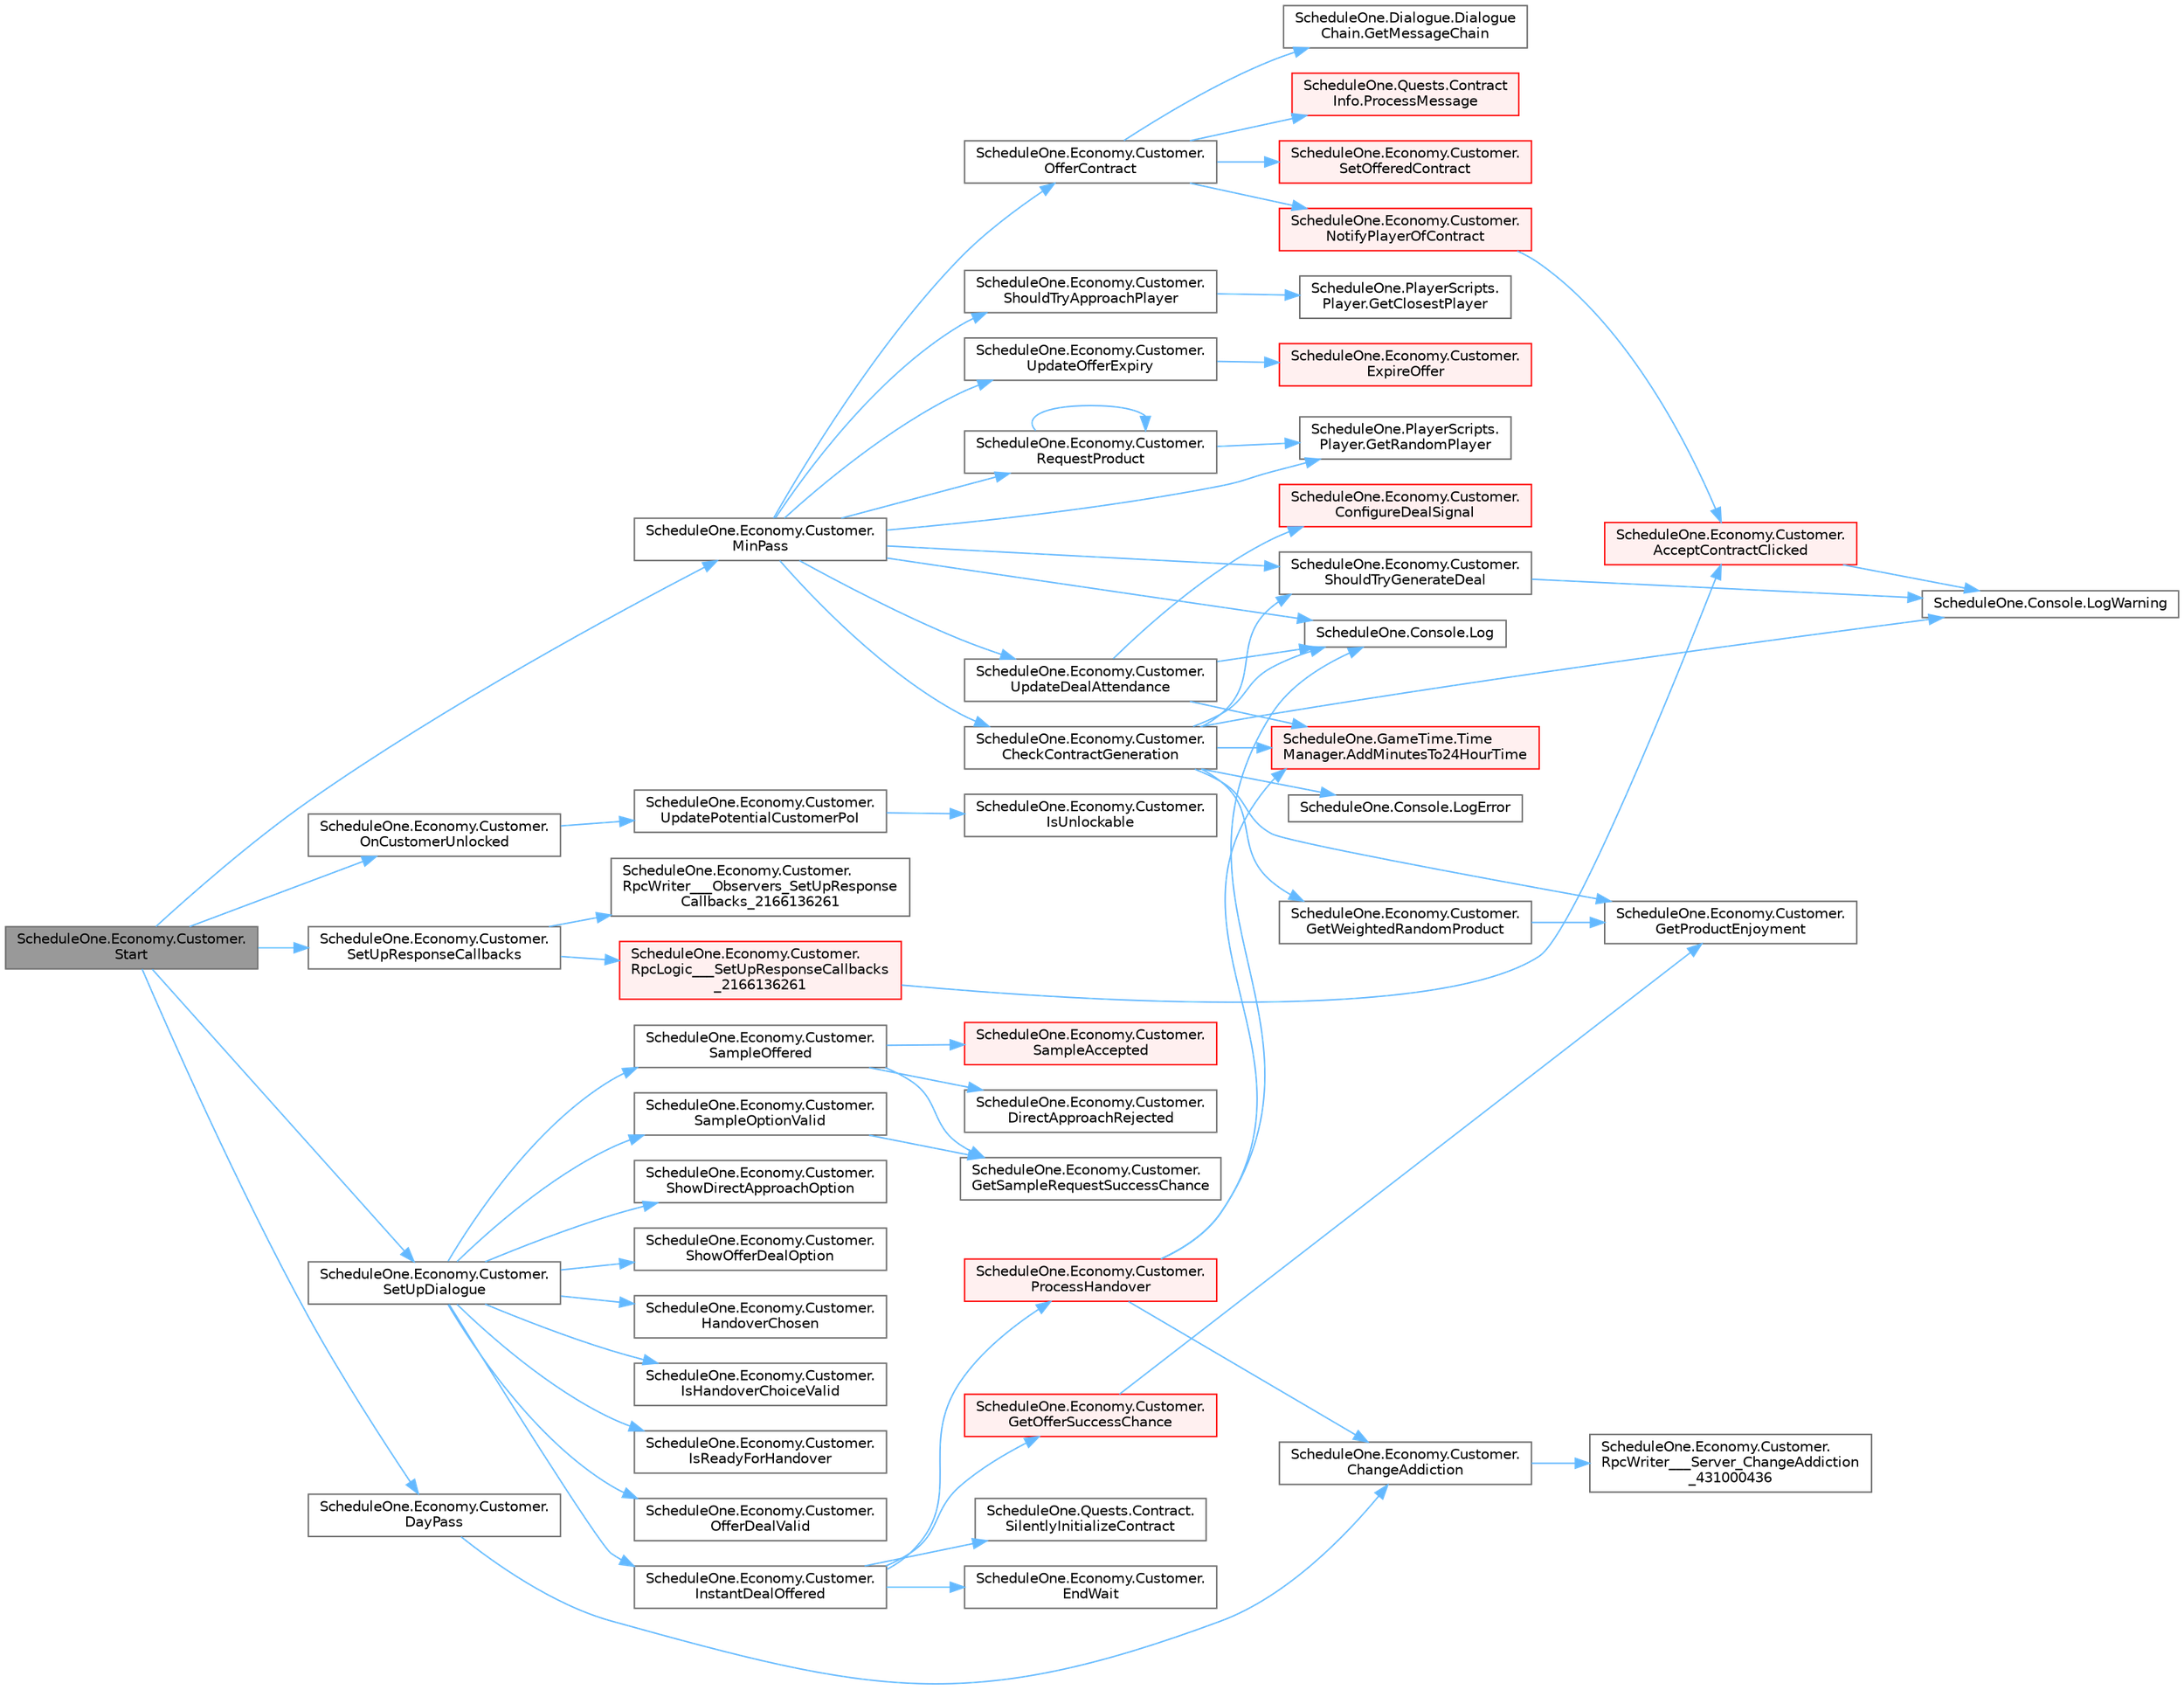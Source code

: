 digraph "ScheduleOne.Economy.Customer.Start"
{
 // LATEX_PDF_SIZE
  bgcolor="transparent";
  edge [fontname=Helvetica,fontsize=10,labelfontname=Helvetica,labelfontsize=10];
  node [fontname=Helvetica,fontsize=10,shape=box,height=0.2,width=0.4];
  rankdir="LR";
  Node1 [id="Node000001",label="ScheduleOne.Economy.Customer.\lStart",height=0.2,width=0.4,color="gray40", fillcolor="grey60", style="filled", fontcolor="black",tooltip=" "];
  Node1 -> Node2 [id="edge1_Node000001_Node000002",color="steelblue1",style="solid",tooltip=" "];
  Node2 [id="Node000002",label="ScheduleOne.Economy.Customer.\lDayPass",height=0.2,width=0.4,color="grey40", fillcolor="white", style="filled",URL="$class_schedule_one_1_1_economy_1_1_customer.html#adead0d0682079c4305ed25bfa7903d11",tooltip=" "];
  Node2 -> Node3 [id="edge2_Node000002_Node000003",color="steelblue1",style="solid",tooltip=" "];
  Node3 [id="Node000003",label="ScheduleOne.Economy.Customer.\lChangeAddiction",height=0.2,width=0.4,color="grey40", fillcolor="white", style="filled",URL="$class_schedule_one_1_1_economy_1_1_customer.html#aa10ee4d1b7f2e0bf4ffa20aa04e556d6",tooltip=" "];
  Node3 -> Node4 [id="edge3_Node000003_Node000004",color="steelblue1",style="solid",tooltip=" "];
  Node4 [id="Node000004",label="ScheduleOne.Economy.Customer.\lRpcWriter___Server_ChangeAddiction\l_431000436",height=0.2,width=0.4,color="grey40", fillcolor="white", style="filled",URL="$class_schedule_one_1_1_economy_1_1_customer.html#a5b1bb5a9af2162089aafba82d4afeb62",tooltip=" "];
  Node1 -> Node5 [id="edge4_Node000001_Node000005",color="steelblue1",style="solid",tooltip=" "];
  Node5 [id="Node000005",label="ScheduleOne.Economy.Customer.\lMinPass",height=0.2,width=0.4,color="grey40", fillcolor="white", style="filled",URL="$class_schedule_one_1_1_economy_1_1_customer.html#ae5517957704ba518fb11cbb3319b3742",tooltip=" "];
  Node5 -> Node6 [id="edge5_Node000005_Node000006",color="steelblue1",style="solid",tooltip=" "];
  Node6 [id="Node000006",label="ScheduleOne.Economy.Customer.\lCheckContractGeneration",height=0.2,width=0.4,color="grey40", fillcolor="white", style="filled",URL="$class_schedule_one_1_1_economy_1_1_customer.html#afb6391d9a7b05bcc9edb593ab6577011",tooltip=" "];
  Node6 -> Node7 [id="edge6_Node000006_Node000007",color="steelblue1",style="solid",tooltip=" "];
  Node7 [id="Node000007",label="ScheduleOne.GameTime.Time\lManager.AddMinutesTo24HourTime",height=0.2,width=0.4,color="red", fillcolor="#FFF0F0", style="filled",URL="$class_schedule_one_1_1_game_time_1_1_time_manager.html#adde91e40d9db73f6d0f28273bbdc8da3",tooltip=" "];
  Node6 -> Node10 [id="edge7_Node000006_Node000010",color="steelblue1",style="solid",tooltip=" "];
  Node10 [id="Node000010",label="ScheduleOne.Economy.Customer.\lGetProductEnjoyment",height=0.2,width=0.4,color="grey40", fillcolor="white", style="filled",URL="$class_schedule_one_1_1_economy_1_1_customer.html#a7223643caaedd3d87ca93002dec035ed",tooltip=" "];
  Node6 -> Node11 [id="edge8_Node000006_Node000011",color="steelblue1",style="solid",tooltip=" "];
  Node11 [id="Node000011",label="ScheduleOne.Economy.Customer.\lGetWeightedRandomProduct",height=0.2,width=0.4,color="grey40", fillcolor="white", style="filled",URL="$class_schedule_one_1_1_economy_1_1_customer.html#ac7f7a7d2b10ee44af949e807efcfd40d",tooltip=" "];
  Node11 -> Node10 [id="edge9_Node000011_Node000010",color="steelblue1",style="solid",tooltip=" "];
  Node6 -> Node12 [id="edge10_Node000006_Node000012",color="steelblue1",style="solid",tooltip=" "];
  Node12 [id="Node000012",label="ScheduleOne.Console.Log",height=0.2,width=0.4,color="grey40", fillcolor="white", style="filled",URL="$class_schedule_one_1_1_console.html#afb218907244d12f7d08b1c1831fa1f8c",tooltip=" "];
  Node6 -> Node13 [id="edge11_Node000006_Node000013",color="steelblue1",style="solid",tooltip=" "];
  Node13 [id="Node000013",label="ScheduleOne.Console.LogError",height=0.2,width=0.4,color="grey40", fillcolor="white", style="filled",URL="$class_schedule_one_1_1_console.html#af815c154f3082a5bf25f62c7cc93fad2",tooltip=" "];
  Node6 -> Node14 [id="edge12_Node000006_Node000014",color="steelblue1",style="solid",tooltip=" "];
  Node14 [id="Node000014",label="ScheduleOne.Console.LogWarning",height=0.2,width=0.4,color="grey40", fillcolor="white", style="filled",URL="$class_schedule_one_1_1_console.html#a4af4a471d16b1029b44a8121bf41d45c",tooltip=" "];
  Node6 -> Node15 [id="edge13_Node000006_Node000015",color="steelblue1",style="solid",tooltip=" "];
  Node15 [id="Node000015",label="ScheduleOne.Economy.Customer.\lShouldTryGenerateDeal",height=0.2,width=0.4,color="grey40", fillcolor="white", style="filled",URL="$class_schedule_one_1_1_economy_1_1_customer.html#af764021f281b462c53be381e4cf04110",tooltip=" "];
  Node15 -> Node14 [id="edge14_Node000015_Node000014",color="steelblue1",style="solid",tooltip=" "];
  Node5 -> Node16 [id="edge15_Node000005_Node000016",color="steelblue1",style="solid",tooltip=" "];
  Node16 [id="Node000016",label="ScheduleOne.PlayerScripts.\lPlayer.GetRandomPlayer",height=0.2,width=0.4,color="grey40", fillcolor="white", style="filled",URL="$class_schedule_one_1_1_player_scripts_1_1_player.html#ae00e1a25c2de253e2420bb35dfcdfcb7",tooltip=" "];
  Node5 -> Node12 [id="edge16_Node000005_Node000012",color="steelblue1",style="solid",tooltip=" "];
  Node5 -> Node17 [id="edge17_Node000005_Node000017",color="steelblue1",style="solid",tooltip=" "];
  Node17 [id="Node000017",label="ScheduleOne.Economy.Customer.\lOfferContract",height=0.2,width=0.4,color="grey40", fillcolor="white", style="filled",URL="$class_schedule_one_1_1_economy_1_1_customer.html#aa246ccd0bb3d3dc4c82a415391ed28a0",tooltip=" "];
  Node17 -> Node18 [id="edge18_Node000017_Node000018",color="steelblue1",style="solid",tooltip=" "];
  Node18 [id="Node000018",label="ScheduleOne.Dialogue.Dialogue\lChain.GetMessageChain",height=0.2,width=0.4,color="grey40", fillcolor="white", style="filled",URL="$class_schedule_one_1_1_dialogue_1_1_dialogue_chain.html#a8b3d9d48cb6e5899f29ab632b3764ec6",tooltip=" "];
  Node17 -> Node19 [id="edge19_Node000017_Node000019",color="steelblue1",style="solid",tooltip=" "];
  Node19 [id="Node000019",label="ScheduleOne.Economy.Customer.\lNotifyPlayerOfContract",height=0.2,width=0.4,color="red", fillcolor="#FFF0F0", style="filled",URL="$class_schedule_one_1_1_economy_1_1_customer.html#ade2767af9b1c68516351cd42a859ca6c",tooltip=" "];
  Node19 -> Node20 [id="edge20_Node000019_Node000020",color="steelblue1",style="solid",tooltip=" "];
  Node20 [id="Node000020",label="ScheduleOne.Economy.Customer.\lAcceptContractClicked",height=0.2,width=0.4,color="red", fillcolor="#FFF0F0", style="filled",URL="$class_schedule_one_1_1_economy_1_1_customer.html#a9f2e482653e40be7ee9ffe887e5d797c",tooltip=" "];
  Node20 -> Node14 [id="edge21_Node000020_Node000014",color="steelblue1",style="solid",tooltip=" "];
  Node17 -> Node38 [id="edge22_Node000017_Node000038",color="steelblue1",style="solid",tooltip=" "];
  Node38 [id="Node000038",label="ScheduleOne.Quests.Contract\lInfo.ProcessMessage",height=0.2,width=0.4,color="red", fillcolor="#FFF0F0", style="filled",URL="$class_schedule_one_1_1_quests_1_1_contract_info.html#ac868601d61456b8a21ce71f8943195b8",tooltip=" "];
  Node17 -> Node40 [id="edge23_Node000017_Node000040",color="steelblue1",style="solid",tooltip=" "];
  Node40 [id="Node000040",label="ScheduleOne.Economy.Customer.\lSetOfferedContract",height=0.2,width=0.4,color="red", fillcolor="#FFF0F0", style="filled",URL="$class_schedule_one_1_1_economy_1_1_customer.html#a74192d1fa81c5e52ea0034f2d8db084b",tooltip=" "];
  Node5 -> Node42 [id="edge24_Node000005_Node000042",color="steelblue1",style="solid",tooltip=" "];
  Node42 [id="Node000042",label="ScheduleOne.Economy.Customer.\lRequestProduct",height=0.2,width=0.4,color="grey40", fillcolor="white", style="filled",URL="$class_schedule_one_1_1_economy_1_1_customer.html#aa9b057bfad5c3d56b7f6779592c061bb",tooltip=" "];
  Node42 -> Node16 [id="edge25_Node000042_Node000016",color="steelblue1",style="solid",tooltip=" "];
  Node42 -> Node42 [id="edge26_Node000042_Node000042",color="steelblue1",style="solid",tooltip=" "];
  Node5 -> Node43 [id="edge27_Node000005_Node000043",color="steelblue1",style="solid",tooltip=" "];
  Node43 [id="Node000043",label="ScheduleOne.Economy.Customer.\lShouldTryApproachPlayer",height=0.2,width=0.4,color="grey40", fillcolor="white", style="filled",URL="$class_schedule_one_1_1_economy_1_1_customer.html#ac417e56e417653a0880b5ad852cae6ee",tooltip=" "];
  Node43 -> Node44 [id="edge28_Node000043_Node000044",color="steelblue1",style="solid",tooltip=" "];
  Node44 [id="Node000044",label="ScheduleOne.PlayerScripts.\lPlayer.GetClosestPlayer",height=0.2,width=0.4,color="grey40", fillcolor="white", style="filled",URL="$class_schedule_one_1_1_player_scripts_1_1_player.html#a2ac19b27fc5b9cd00a414360b283a472",tooltip=" "];
  Node5 -> Node15 [id="edge29_Node000005_Node000015",color="steelblue1",style="solid",tooltip=" "];
  Node5 -> Node45 [id="edge30_Node000005_Node000045",color="steelblue1",style="solid",tooltip=" "];
  Node45 [id="Node000045",label="ScheduleOne.Economy.Customer.\lUpdateDealAttendance",height=0.2,width=0.4,color="grey40", fillcolor="white", style="filled",URL="$class_schedule_one_1_1_economy_1_1_customer.html#aac9f092dc33b6024e0284949d1bdd3b8",tooltip=" "];
  Node45 -> Node7 [id="edge31_Node000045_Node000007",color="steelblue1",style="solid",tooltip=" "];
  Node45 -> Node46 [id="edge32_Node000045_Node000046",color="steelblue1",style="solid",tooltip=" "];
  Node46 [id="Node000046",label="ScheduleOne.Economy.Customer.\lConfigureDealSignal",height=0.2,width=0.4,color="red", fillcolor="#FFF0F0", style="filled",URL="$class_schedule_one_1_1_economy_1_1_customer.html#a508eb09504e1ccc130210c4572a1d5c7",tooltip=" "];
  Node45 -> Node12 [id="edge33_Node000045_Node000012",color="steelblue1",style="solid",tooltip=" "];
  Node5 -> Node50 [id="edge34_Node000005_Node000050",color="steelblue1",style="solid",tooltip=" "];
  Node50 [id="Node000050",label="ScheduleOne.Economy.Customer.\lUpdateOfferExpiry",height=0.2,width=0.4,color="grey40", fillcolor="white", style="filled",URL="$class_schedule_one_1_1_economy_1_1_customer.html#a5c2b6619010f75c5648fb8839e099c3b",tooltip=" "];
  Node50 -> Node51 [id="edge35_Node000050_Node000051",color="steelblue1",style="solid",tooltip=" "];
  Node51 [id="Node000051",label="ScheduleOne.Economy.Customer.\lExpireOffer",height=0.2,width=0.4,color="red", fillcolor="#FFF0F0", style="filled",URL="$class_schedule_one_1_1_economy_1_1_customer.html#a2e4c1e2d049b35cd4cab6cd56c202474",tooltip=" "];
  Node1 -> Node54 [id="edge36_Node000001_Node000054",color="steelblue1",style="solid",tooltip=" "];
  Node54 [id="Node000054",label="ScheduleOne.Economy.Customer.\lOnCustomerUnlocked",height=0.2,width=0.4,color="grey40", fillcolor="white", style="filled",URL="$class_schedule_one_1_1_economy_1_1_customer.html#a71cc06de2d63446942e2918721d290e1",tooltip=" "];
  Node54 -> Node55 [id="edge37_Node000054_Node000055",color="steelblue1",style="solid",tooltip=" "];
  Node55 [id="Node000055",label="ScheduleOne.Economy.Customer.\lUpdatePotentialCustomerPoI",height=0.2,width=0.4,color="grey40", fillcolor="white", style="filled",URL="$class_schedule_one_1_1_economy_1_1_customer.html#a31ab9e51394ba5302f86f6346eb52a64",tooltip=" "];
  Node55 -> Node56 [id="edge38_Node000055_Node000056",color="steelblue1",style="solid",tooltip=" "];
  Node56 [id="Node000056",label="ScheduleOne.Economy.Customer.\lIsUnlockable",height=0.2,width=0.4,color="grey40", fillcolor="white", style="filled",URL="$class_schedule_one_1_1_economy_1_1_customer.html#a33ad20f84b83eea9d13b3b9f95703b4c",tooltip=" "];
  Node1 -> Node57 [id="edge39_Node000001_Node000057",color="steelblue1",style="solid",tooltip=" "];
  Node57 [id="Node000057",label="ScheduleOne.Economy.Customer.\lSetUpDialogue",height=0.2,width=0.4,color="grey40", fillcolor="white", style="filled",URL="$class_schedule_one_1_1_economy_1_1_customer.html#afd1675dd2c7421619b6724648308839d",tooltip=" "];
  Node57 -> Node58 [id="edge40_Node000057_Node000058",color="steelblue1",style="solid",tooltip=" "];
  Node58 [id="Node000058",label="ScheduleOne.Economy.Customer.\lHandoverChosen",height=0.2,width=0.4,color="grey40", fillcolor="white", style="filled",URL="$class_schedule_one_1_1_economy_1_1_customer.html#a7c5e90e1ec7c4aa4939c5181feed888c",tooltip=" "];
  Node57 -> Node59 [id="edge41_Node000057_Node000059",color="steelblue1",style="solid",tooltip=" "];
  Node59 [id="Node000059",label="ScheduleOne.Economy.Customer.\lInstantDealOffered",height=0.2,width=0.4,color="grey40", fillcolor="white", style="filled",URL="$class_schedule_one_1_1_economy_1_1_customer.html#a2358493e0807b96b0d8ff1bb3ad7bf6d",tooltip=" "];
  Node59 -> Node60 [id="edge42_Node000059_Node000060",color="steelblue1",style="solid",tooltip=" "];
  Node60 [id="Node000060",label="ScheduleOne.Economy.Customer.\lEndWait",height=0.2,width=0.4,color="grey40", fillcolor="white", style="filled",URL="$class_schedule_one_1_1_economy_1_1_customer.html#a66a1497daa2580d454274c28c468e459",tooltip=" "];
  Node59 -> Node61 [id="edge43_Node000059_Node000061",color="steelblue1",style="solid",tooltip=" "];
  Node61 [id="Node000061",label="ScheduleOne.Economy.Customer.\lGetOfferSuccessChance",height=0.2,width=0.4,color="red", fillcolor="#FFF0F0", style="filled",URL="$class_schedule_one_1_1_economy_1_1_customer.html#acc885b1424d09cd84a382f3cfa44c371",tooltip=" "];
  Node61 -> Node10 [id="edge44_Node000061_Node000010",color="steelblue1",style="solid",tooltip=" "];
  Node59 -> Node63 [id="edge45_Node000059_Node000063",color="steelblue1",style="solid",tooltip=" "];
  Node63 [id="Node000063",label="ScheduleOne.Economy.Customer.\lProcessHandover",height=0.2,width=0.4,color="red", fillcolor="#FFF0F0", style="filled",URL="$class_schedule_one_1_1_economy_1_1_customer.html#ab3bea2a0f0515b9835c415dcad3498e0",tooltip=" "];
  Node63 -> Node7 [id="edge46_Node000063_Node000007",color="steelblue1",style="solid",tooltip=" "];
  Node63 -> Node3 [id="edge47_Node000063_Node000003",color="steelblue1",style="solid",tooltip=" "];
  Node63 -> Node12 [id="edge48_Node000063_Node000012",color="steelblue1",style="solid",tooltip=" "];
  Node59 -> Node73 [id="edge49_Node000059_Node000073",color="steelblue1",style="solid",tooltip=" "];
  Node73 [id="Node000073",label="ScheduleOne.Quests.Contract.\lSilentlyInitializeContract",height=0.2,width=0.4,color="grey40", fillcolor="white", style="filled",URL="$class_schedule_one_1_1_quests_1_1_contract.html#a4b961124e786584a46cde6d5abc870a1",tooltip=" "];
  Node57 -> Node74 [id="edge50_Node000057_Node000074",color="steelblue1",style="solid",tooltip=" "];
  Node74 [id="Node000074",label="ScheduleOne.Economy.Customer.\lIsHandoverChoiceValid",height=0.2,width=0.4,color="grey40", fillcolor="white", style="filled",URL="$class_schedule_one_1_1_economy_1_1_customer.html#a9f8e8c3d41c23026ebf6d32d7bd0de7d",tooltip=" "];
  Node57 -> Node75 [id="edge51_Node000057_Node000075",color="steelblue1",style="solid",tooltip=" "];
  Node75 [id="Node000075",label="ScheduleOne.Economy.Customer.\lIsReadyForHandover",height=0.2,width=0.4,color="grey40", fillcolor="white", style="filled",URL="$class_schedule_one_1_1_economy_1_1_customer.html#a185cf8bd43ad1039a8419d258b2f94a0",tooltip=" "];
  Node57 -> Node76 [id="edge52_Node000057_Node000076",color="steelblue1",style="solid",tooltip=" "];
  Node76 [id="Node000076",label="ScheduleOne.Economy.Customer.\lOfferDealValid",height=0.2,width=0.4,color="grey40", fillcolor="white", style="filled",URL="$class_schedule_one_1_1_economy_1_1_customer.html#aff83df3604ee7c77e97cfe9e1513f082",tooltip=" "];
  Node57 -> Node77 [id="edge53_Node000057_Node000077",color="steelblue1",style="solid",tooltip=" "];
  Node77 [id="Node000077",label="ScheduleOne.Economy.Customer.\lSampleOffered",height=0.2,width=0.4,color="grey40", fillcolor="white", style="filled",URL="$class_schedule_one_1_1_economy_1_1_customer.html#acb4fbc4c499b977b55a2445babc56714",tooltip=" "];
  Node77 -> Node78 [id="edge54_Node000077_Node000078",color="steelblue1",style="solid",tooltip=" "];
  Node78 [id="Node000078",label="ScheduleOne.Economy.Customer.\lDirectApproachRejected",height=0.2,width=0.4,color="grey40", fillcolor="white", style="filled",URL="$class_schedule_one_1_1_economy_1_1_customer.html#ae85d34b37efbaa3ac3694df40b91accf",tooltip=" "];
  Node77 -> Node79 [id="edge55_Node000077_Node000079",color="steelblue1",style="solid",tooltip=" "];
  Node79 [id="Node000079",label="ScheduleOne.Economy.Customer.\lGetSampleRequestSuccessChance",height=0.2,width=0.4,color="grey40", fillcolor="white", style="filled",URL="$class_schedule_one_1_1_economy_1_1_customer.html#a4e2cb3c0c01de9ede37451222a478778",tooltip=" "];
  Node77 -> Node80 [id="edge56_Node000077_Node000080",color="steelblue1",style="solid",tooltip=" "];
  Node80 [id="Node000080",label="ScheduleOne.Economy.Customer.\lSampleAccepted",height=0.2,width=0.4,color="red", fillcolor="#FFF0F0", style="filled",URL="$class_schedule_one_1_1_economy_1_1_customer.html#a41b1c37e9a37c3736fd0da649f686d3d",tooltip=" "];
  Node57 -> Node94 [id="edge57_Node000057_Node000094",color="steelblue1",style="solid",tooltip=" "];
  Node94 [id="Node000094",label="ScheduleOne.Economy.Customer.\lSampleOptionValid",height=0.2,width=0.4,color="grey40", fillcolor="white", style="filled",URL="$class_schedule_one_1_1_economy_1_1_customer.html#a434579c1360e663405e8e9d6807333ef",tooltip=" "];
  Node94 -> Node79 [id="edge58_Node000094_Node000079",color="steelblue1",style="solid",tooltip=" "];
  Node57 -> Node95 [id="edge59_Node000057_Node000095",color="steelblue1",style="solid",tooltip=" "];
  Node95 [id="Node000095",label="ScheduleOne.Economy.Customer.\lShowDirectApproachOption",height=0.2,width=0.4,color="grey40", fillcolor="white", style="filled",URL="$class_schedule_one_1_1_economy_1_1_customer.html#a1ef19c3ed55917c9281b6ebc901be0b9",tooltip=" "];
  Node57 -> Node96 [id="edge60_Node000057_Node000096",color="steelblue1",style="solid",tooltip=" "];
  Node96 [id="Node000096",label="ScheduleOne.Economy.Customer.\lShowOfferDealOption",height=0.2,width=0.4,color="grey40", fillcolor="white", style="filled",URL="$class_schedule_one_1_1_economy_1_1_customer.html#af96ff0feafdddbf8a7c697b0531c9b32",tooltip=" "];
  Node1 -> Node97 [id="edge61_Node000001_Node000097",color="steelblue1",style="solid",tooltip=" "];
  Node97 [id="Node000097",label="ScheduleOne.Economy.Customer.\lSetUpResponseCallbacks",height=0.2,width=0.4,color="grey40", fillcolor="white", style="filled",URL="$class_schedule_one_1_1_economy_1_1_customer.html#aa247eddc40b307c820458f390aeaf4f1",tooltip=" "];
  Node97 -> Node98 [id="edge62_Node000097_Node000098",color="steelblue1",style="solid",tooltip=" "];
  Node98 [id="Node000098",label="ScheduleOne.Economy.Customer.\lRpcLogic___SetUpResponseCallbacks\l_2166136261",height=0.2,width=0.4,color="red", fillcolor="#FFF0F0", style="filled",URL="$class_schedule_one_1_1_economy_1_1_customer.html#ae49793cc575532739ce0d8ba77d0fe81",tooltip=" "];
  Node98 -> Node20 [id="edge63_Node000098_Node000020",color="steelblue1",style="solid",tooltip=" "];
  Node97 -> Node99 [id="edge64_Node000097_Node000099",color="steelblue1",style="solid",tooltip=" "];
  Node99 [id="Node000099",label="ScheduleOne.Economy.Customer.\lRpcWriter___Observers_SetUpResponse\lCallbacks_2166136261",height=0.2,width=0.4,color="grey40", fillcolor="white", style="filled",URL="$class_schedule_one_1_1_economy_1_1_customer.html#a4b98dd5f8aee00034403e79558eeb3c6",tooltip=" "];
}
